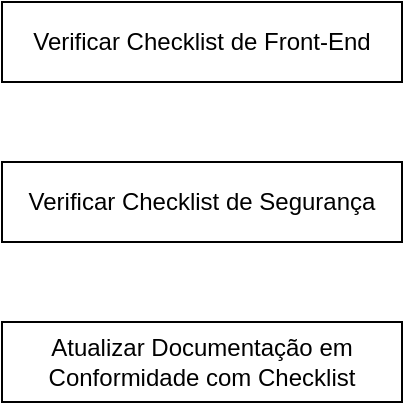 <mxfile version="24.8.3">
  <diagram name="Página-1" id="Y40wVuErw4mRxnWGfUBl">
    <mxGraphModel dx="880" dy="434" grid="1" gridSize="10" guides="1" tooltips="1" connect="1" arrows="1" fold="1" page="1" pageScale="1" pageWidth="827" pageHeight="1169" math="0" shadow="0">
      <root>
        <mxCell id="0" />
        <mxCell id="1" parent="0" />
        <mxCell id="ourXBaw2kOce-Cb42xTA-1" value="Verificar Checklist de Segurança" style="rounded=0;whiteSpace=wrap;html=1;" vertex="1" parent="1">
          <mxGeometry x="280" y="200" width="200" height="40" as="geometry" />
        </mxCell>
        <mxCell id="ourXBaw2kOce-Cb42xTA-2" value="Verificar Checklist de Front-End" style="rounded=0;whiteSpace=wrap;html=1;" vertex="1" parent="1">
          <mxGeometry x="280" y="120" width="200" height="40" as="geometry" />
        </mxCell>
        <mxCell id="ourXBaw2kOce-Cb42xTA-3" value="Atualizar Documentação em Conformidade com Checklist" style="rounded=0;whiteSpace=wrap;html=1;" vertex="1" parent="1">
          <mxGeometry x="280" y="280" width="200" height="40" as="geometry" />
        </mxCell>
      </root>
    </mxGraphModel>
  </diagram>
</mxfile>
